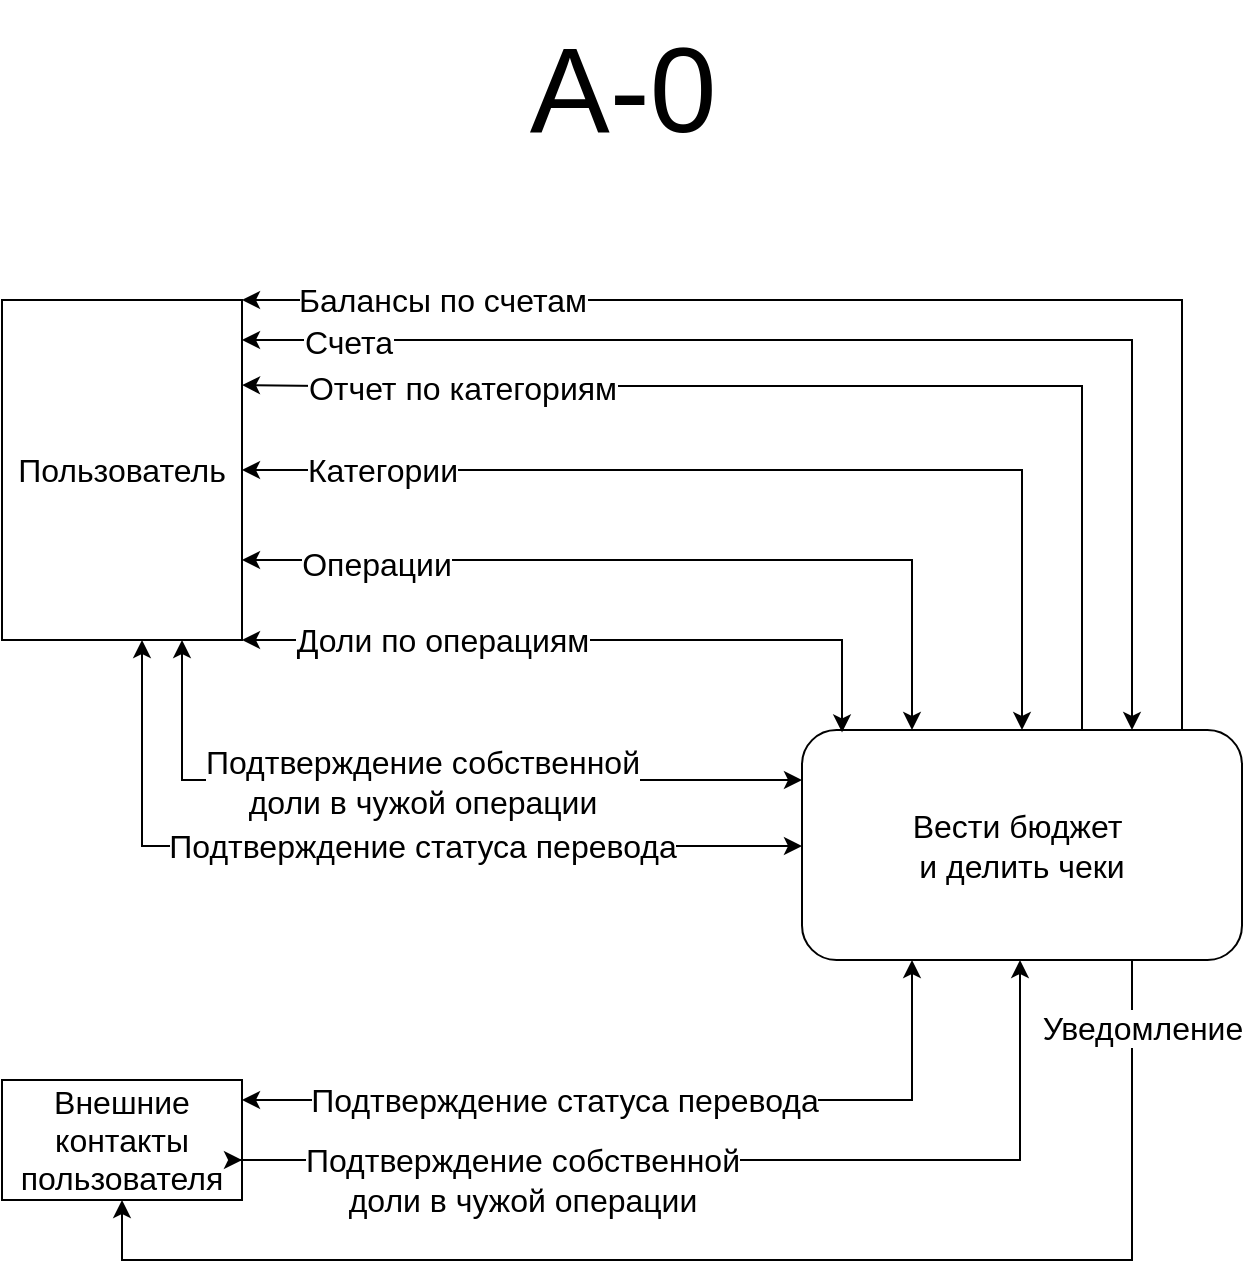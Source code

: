 <mxfile version="28.2.5">
  <diagram name="Page-1" id="52a04d89-c75d-2922-d76d-85b35f80e030">
    <mxGraphModel dx="1025" dy="792" grid="1" gridSize="10" guides="1" tooltips="1" connect="1" arrows="1" fold="1" page="1" pageScale="1" pageWidth="1100" pageHeight="850" background="none" math="0" shadow="0">
      <root>
        <mxCell id="0" />
        <mxCell id="1" parent="0" />
        <mxCell id="iWIfJNY9qAbWqWh-vAl--10" style="edgeStyle=orthogonalEdgeStyle;rounded=0;orthogonalLoop=1;jettySize=auto;html=1;entryX=1;entryY=0;entryDx=0;entryDy=0;fontSize=16;" parent="1" source="iWIfJNY9qAbWqWh-vAl--4" target="iWIfJNY9qAbWqWh-vAl--5" edge="1">
          <mxGeometry relative="1" as="geometry">
            <Array as="points">
              <mxPoint x="830" y="200" />
            </Array>
          </mxGeometry>
        </mxCell>
        <mxCell id="iWIfJNY9qAbWqWh-vAl--11" value="Балансы по счетам" style="edgeLabel;html=1;align=center;verticalAlign=middle;resizable=0;points=[];fontSize=16;" parent="iWIfJNY9qAbWqWh-vAl--10" vertex="1" connectable="0">
          <mxGeometry x="0.741" y="2" relative="1" as="geometry">
            <mxPoint x="11" y="-2" as="offset" />
          </mxGeometry>
        </mxCell>
        <mxCell id="iWIfJNY9qAbWqWh-vAl--12" style="edgeStyle=orthogonalEdgeStyle;rounded=0;orthogonalLoop=1;jettySize=auto;html=1;entryX=1;entryY=0.25;entryDx=0;entryDy=0;fontSize=16;" parent="1" source="iWIfJNY9qAbWqWh-vAl--4" target="iWIfJNY9qAbWqWh-vAl--5" edge="1">
          <mxGeometry relative="1" as="geometry">
            <Array as="points">
              <mxPoint x="780" y="243" />
              <mxPoint x="400" y="243" />
            </Array>
            <mxPoint x="400" y="240" as="targetPoint" />
          </mxGeometry>
        </mxCell>
        <mxCell id="iWIfJNY9qAbWqWh-vAl--13" value="Отчет по категориям" style="edgeLabel;html=1;align=center;verticalAlign=middle;resizable=0;points=[];fontSize=16;" parent="iWIfJNY9qAbWqWh-vAl--12" vertex="1" connectable="0">
          <mxGeometry x="0.715" y="1" relative="1" as="geometry">
            <mxPoint x="25" as="offset" />
          </mxGeometry>
        </mxCell>
        <mxCell id="a_xqnuAjCAdxR4ArWSuh-1" style="edgeStyle=orthogonalEdgeStyle;rounded=0;orthogonalLoop=1;jettySize=auto;html=1;exitX=0.75;exitY=1;exitDx=0;exitDy=0;entryX=0.5;entryY=1;entryDx=0;entryDy=0;fontSize=16;" parent="1" source="iWIfJNY9qAbWqWh-vAl--4" target="iWIfJNY9qAbWqWh-vAl--6" edge="1">
          <mxGeometry relative="1" as="geometry">
            <Array as="points">
              <mxPoint x="805" y="680" />
              <mxPoint x="300" y="680" />
            </Array>
          </mxGeometry>
        </mxCell>
        <mxCell id="a_xqnuAjCAdxR4ArWSuh-2" value="Уведомление" style="edgeLabel;html=1;align=center;verticalAlign=middle;resizable=0;points=[];fontSize=16;" parent="a_xqnuAjCAdxR4ArWSuh-1" vertex="1" connectable="0">
          <mxGeometry x="-0.901" y="-3" relative="1" as="geometry">
            <mxPoint x="8" as="offset" />
          </mxGeometry>
        </mxCell>
        <mxCell id="iWIfJNY9qAbWqWh-vAl--4" value="Вести бюджет&amp;nbsp;&lt;div&gt;и делить чеки&lt;/div&gt;" style="rounded=1;whiteSpace=wrap;html=1;fontSize=16;" parent="1" vertex="1">
          <mxGeometry x="640" y="415" width="220" height="115" as="geometry" />
        </mxCell>
        <mxCell id="iWIfJNY9qAbWqWh-vAl--16" style="edgeStyle=orthogonalEdgeStyle;rounded=0;orthogonalLoop=1;jettySize=auto;html=1;startArrow=classic;entryX=0.25;entryY=0;entryDx=0;entryDy=0;fontSize=16;" parent="1" source="iWIfJNY9qAbWqWh-vAl--5" target="iWIfJNY9qAbWqWh-vAl--4" edge="1">
          <mxGeometry relative="1" as="geometry">
            <Array as="points">
              <mxPoint x="695" y="330" />
            </Array>
            <mxPoint x="700" y="416" as="targetPoint" />
          </mxGeometry>
        </mxCell>
        <mxCell id="iWIfJNY9qAbWqWh-vAl--18" value="Операции" style="edgeLabel;html=1;align=center;verticalAlign=middle;resizable=0;points=[];fontSize=16;" parent="iWIfJNY9qAbWqWh-vAl--16" vertex="1" connectable="0">
          <mxGeometry x="-0.833" y="-2" relative="1" as="geometry">
            <mxPoint x="32" as="offset" />
          </mxGeometry>
        </mxCell>
        <mxCell id="iWIfJNY9qAbWqWh-vAl--19" style="edgeStyle=orthogonalEdgeStyle;rounded=0;orthogonalLoop=1;jettySize=auto;html=1;exitX=1;exitY=1;exitDx=0;exitDy=0;entryX=0.094;entryY=0.01;entryDx=0;entryDy=0;startArrow=classic;entryPerimeter=0;fontSize=16;" parent="1" source="iWIfJNY9qAbWqWh-vAl--5" target="iWIfJNY9qAbWqWh-vAl--4" edge="1">
          <mxGeometry relative="1" as="geometry">
            <Array as="points">
              <mxPoint x="660" y="370" />
              <mxPoint x="660" y="416" />
            </Array>
          </mxGeometry>
        </mxCell>
        <mxCell id="iWIfJNY9qAbWqWh-vAl--20" value="Доли по операциям" style="edgeLabel;html=1;align=center;verticalAlign=middle;resizable=0;points=[];fontSize=16;" parent="iWIfJNY9qAbWqWh-vAl--19" vertex="1" connectable="0">
          <mxGeometry x="-0.711" y="3" relative="1" as="geometry">
            <mxPoint x="50" y="3" as="offset" />
          </mxGeometry>
        </mxCell>
        <mxCell id="iWIfJNY9qAbWqWh-vAl--21" style="edgeStyle=orthogonalEdgeStyle;rounded=0;orthogonalLoop=1;jettySize=auto;html=1;exitX=0.75;exitY=1;exitDx=0;exitDy=0;startArrow=classic;fontSize=16;" parent="1" source="iWIfJNY9qAbWqWh-vAl--5" edge="1">
          <mxGeometry relative="1" as="geometry">
            <mxPoint x="640" y="440" as="targetPoint" />
            <Array as="points">
              <mxPoint x="330" y="440" />
            </Array>
          </mxGeometry>
        </mxCell>
        <mxCell id="iWIfJNY9qAbWqWh-vAl--22" value="Подтверждение собственной &lt;br&gt;доли в чужой операции" style="edgeLabel;html=1;align=center;verticalAlign=middle;resizable=0;points=[];fontSize=16;" parent="iWIfJNY9qAbWqWh-vAl--21" vertex="1" connectable="0">
          <mxGeometry x="-0.83" y="1" relative="1" as="geometry">
            <mxPoint x="119" y="38" as="offset" />
          </mxGeometry>
        </mxCell>
        <mxCell id="iWIfJNY9qAbWqWh-vAl--23" style="edgeStyle=orthogonalEdgeStyle;rounded=0;orthogonalLoop=1;jettySize=auto;html=1;startArrow=classic;fontSize=16;" parent="1" source="iWIfJNY9qAbWqWh-vAl--5" edge="1">
          <mxGeometry relative="1" as="geometry">
            <Array as="points">
              <mxPoint x="310" y="473" />
              <mxPoint x="640" y="473" />
            </Array>
            <mxPoint x="640" y="473" as="targetPoint" />
          </mxGeometry>
        </mxCell>
        <mxCell id="iWIfJNY9qAbWqWh-vAl--24" value="Подтверждение статуса перевода" style="edgeLabel;html=1;align=center;verticalAlign=middle;resizable=0;points=[];fontSize=16;" parent="iWIfJNY9qAbWqWh-vAl--23" vertex="1" connectable="0">
          <mxGeometry x="-0.571" y="-2" relative="1" as="geometry">
            <mxPoint x="142" y="10" as="offset" />
          </mxGeometry>
        </mxCell>
        <mxCell id="f73RpwmAjP2HeazaVUM1-9" style="edgeStyle=orthogonalEdgeStyle;rounded=0;orthogonalLoop=1;jettySize=auto;html=1;entryX=0.75;entryY=0;entryDx=0;entryDy=0;startArrow=classic;fontSize=16;" parent="1" source="iWIfJNY9qAbWqWh-vAl--5" target="iWIfJNY9qAbWqWh-vAl--4" edge="1">
          <mxGeometry relative="1" as="geometry">
            <Array as="points">
              <mxPoint x="805" y="220" />
            </Array>
          </mxGeometry>
        </mxCell>
        <mxCell id="f73RpwmAjP2HeazaVUM1-10" value="Счета" style="edgeLabel;html=1;align=center;verticalAlign=middle;resizable=0;points=[];fontSize=16;" parent="f73RpwmAjP2HeazaVUM1-9" vertex="1" connectable="0">
          <mxGeometry x="-0.836" y="-1" relative="1" as="geometry">
            <mxPoint as="offset" />
          </mxGeometry>
        </mxCell>
        <mxCell id="iWIfJNY9qAbWqWh-vAl--5" value="Пользователь" style="rounded=0;whiteSpace=wrap;html=1;fontSize=16;" parent="1" vertex="1">
          <mxGeometry x="240" y="200" width="120" height="170" as="geometry" />
        </mxCell>
        <mxCell id="iWIfJNY9qAbWqWh-vAl--25" style="edgeStyle=orthogonalEdgeStyle;rounded=0;orthogonalLoop=1;jettySize=auto;html=1;entryX=0.25;entryY=1;entryDx=0;entryDy=0;startArrow=classic;fontSize=16;" parent="1" source="iWIfJNY9qAbWqWh-vAl--6" target="iWIfJNY9qAbWqWh-vAl--4" edge="1">
          <mxGeometry relative="1" as="geometry">
            <Array as="points">
              <mxPoint x="695" y="600" />
            </Array>
          </mxGeometry>
        </mxCell>
        <mxCell id="iWIfJNY9qAbWqWh-vAl--29" value="Подтверждение статуса перевода" style="edgeLabel;html=1;align=center;verticalAlign=middle;resizable=0;points=[];fontSize=16;" parent="iWIfJNY9qAbWqWh-vAl--25" vertex="1" connectable="0">
          <mxGeometry x="-0.791" y="1" relative="1" as="geometry">
            <mxPoint x="118" y="1" as="offset" />
          </mxGeometry>
        </mxCell>
        <mxCell id="iWIfJNY9qAbWqWh-vAl--6" value="Внешние контакты пользователя" style="rounded=0;whiteSpace=wrap;html=1;fontSize=16;" parent="1" vertex="1">
          <mxGeometry x="240" y="590" width="120" height="60" as="geometry" />
        </mxCell>
        <mxCell id="iWIfJNY9qAbWqWh-vAl--14" style="edgeStyle=orthogonalEdgeStyle;rounded=0;orthogonalLoop=1;jettySize=auto;html=1;entryX=0.5;entryY=0;entryDx=0;entryDy=0;startArrow=classic;fontSize=16;" parent="1" source="iWIfJNY9qAbWqWh-vAl--5" target="iWIfJNY9qAbWqWh-vAl--4" edge="1">
          <mxGeometry relative="1" as="geometry">
            <mxPoint x="700" y="410" as="targetPoint" />
            <Array as="points">
              <mxPoint x="750" y="285" />
            </Array>
          </mxGeometry>
        </mxCell>
        <mxCell id="iWIfJNY9qAbWqWh-vAl--15" value="Категории" style="edgeLabel;html=1;align=center;verticalAlign=middle;resizable=0;points=[];fontSize=16;" parent="iWIfJNY9qAbWqWh-vAl--14" vertex="1" connectable="0">
          <mxGeometry x="-0.666" y="-1" relative="1" as="geometry">
            <mxPoint x="-17" y="-1" as="offset" />
          </mxGeometry>
        </mxCell>
        <mxCell id="iWIfJNY9qAbWqWh-vAl--26" style="edgeStyle=orthogonalEdgeStyle;rounded=0;orthogonalLoop=1;jettySize=auto;html=1;entryX=0.5;entryY=1;entryDx=0;entryDy=0;startArrow=classic;fontSize=16;" parent="1" edge="1">
          <mxGeometry relative="1" as="geometry">
            <mxPoint x="360" y="630" as="sourcePoint" />
            <Array as="points">
              <mxPoint x="359" y="630" />
              <mxPoint x="749" y="630" />
            </Array>
            <mxPoint x="749" y="530" as="targetPoint" />
          </mxGeometry>
        </mxCell>
        <mxCell id="iWIfJNY9qAbWqWh-vAl--28" value="Подтверждение собственной &lt;br&gt;доли в чужой операции" style="edgeLabel;html=1;align=center;verticalAlign=middle;resizable=0;points=[];fontSize=16;" parent="iWIfJNY9qAbWqWh-vAl--26" vertex="1" connectable="0">
          <mxGeometry x="-0.556" y="-1" relative="1" as="geometry">
            <mxPoint x="33" y="9" as="offset" />
          </mxGeometry>
        </mxCell>
        <mxCell id="a_xqnuAjCAdxR4ArWSuh-3" value="&lt;font&gt;A-0&lt;/font&gt;" style="text;html=1;align=center;verticalAlign=middle;resizable=0;points=[];autosize=1;strokeColor=none;fillColor=none;fontSize=60;" parent="1" vertex="1">
          <mxGeometry x="490" y="50" width="120" height="90" as="geometry" />
        </mxCell>
      </root>
    </mxGraphModel>
  </diagram>
</mxfile>
